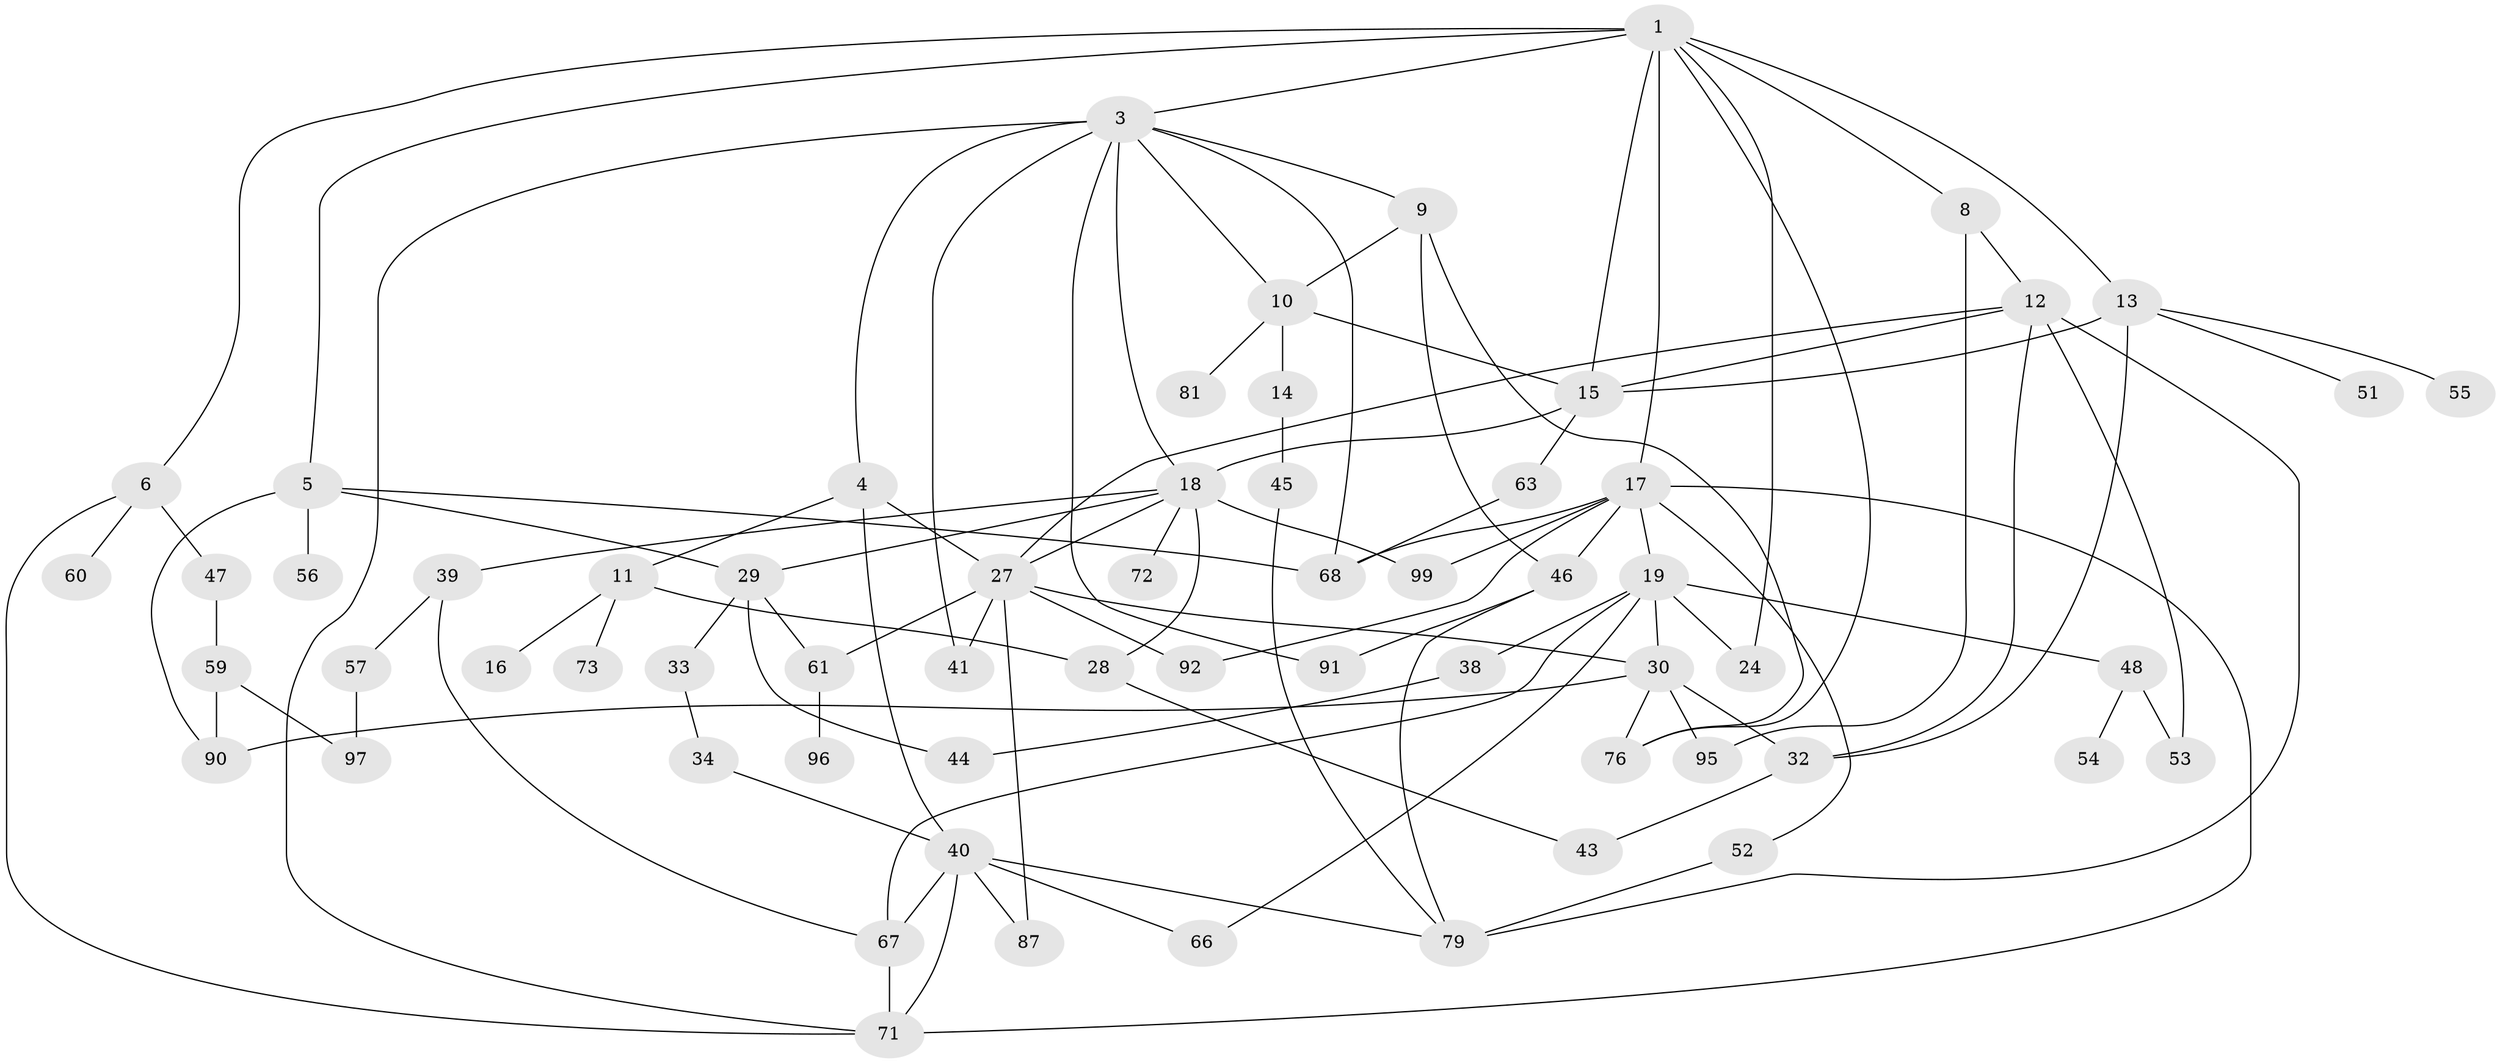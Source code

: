 // original degree distribution, {7: 0.02, 4: 0.13, 6: 0.05, 3: 0.2, 2: 0.32, 5: 0.1, 1: 0.18}
// Generated by graph-tools (version 1.1) at 2025/41/03/06/25 10:41:28]
// undirected, 63 vertices, 106 edges
graph export_dot {
graph [start="1"]
  node [color=gray90,style=filled];
  1 [super="+2"];
  3 [super="+37"];
  4 [super="+7"];
  5 [super="+20"];
  6 [super="+36"];
  8 [super="+35"];
  9 [super="+25"];
  10 [super="+64"];
  11 [super="+62"];
  12 [super="+93"];
  13 [super="+42"];
  14 [super="+22"];
  15 [super="+50"];
  16 [super="+58"];
  17 [super="+23"];
  18 [super="+21"];
  19 [super="+26"];
  24;
  27 [super="+70"];
  28 [super="+80"];
  29 [super="+100"];
  30 [super="+31"];
  32 [super="+98"];
  33 [super="+65"];
  34;
  38;
  39 [super="+83"];
  40 [super="+85"];
  41;
  43;
  44;
  45 [super="+84"];
  46 [super="+49"];
  47;
  48;
  51;
  52;
  53 [super="+78"];
  54 [super="+88"];
  55;
  56;
  57 [super="+75"];
  59 [super="+86"];
  60;
  61 [super="+69"];
  63;
  66 [super="+74"];
  67 [super="+77"];
  68 [super="+94"];
  71;
  72;
  73;
  76 [super="+89"];
  79 [super="+82"];
  81;
  87;
  90;
  91;
  92;
  95;
  96;
  97;
  99;
  1 -- 5;
  1 -- 8;
  1 -- 13;
  1 -- 15;
  1 -- 17;
  1 -- 24;
  1 -- 3;
  1 -- 76;
  1 -- 6;
  3 -- 4;
  3 -- 9;
  3 -- 10;
  3 -- 91;
  3 -- 71;
  3 -- 41;
  3 -- 18;
  3 -- 68;
  4 -- 40;
  4 -- 27;
  4 -- 11;
  5 -- 56;
  5 -- 90;
  5 -- 29;
  5 -- 68;
  6 -- 47;
  6 -- 60;
  6 -- 71;
  8 -- 12;
  8 -- 95;
  9 -- 46;
  9 -- 10;
  9 -- 76;
  10 -- 14;
  10 -- 81;
  10 -- 15;
  11 -- 16;
  11 -- 73;
  11 -- 28;
  12 -- 27;
  12 -- 32;
  12 -- 79;
  12 -- 15;
  12 -- 53;
  13 -- 51;
  13 -- 32;
  13 -- 15;
  13 -- 55;
  14 -- 45 [weight=2];
  15 -- 18;
  15 -- 63;
  17 -- 19;
  17 -- 52;
  17 -- 92;
  17 -- 99;
  17 -- 68;
  17 -- 71;
  17 -- 46;
  18 -- 28;
  18 -- 39;
  18 -- 99;
  18 -- 72;
  18 -- 27;
  18 -- 29;
  19 -- 30;
  19 -- 48;
  19 -- 24;
  19 -- 67;
  19 -- 66;
  19 -- 38;
  27 -- 41;
  27 -- 87;
  27 -- 30;
  27 -- 92;
  27 -- 61;
  28 -- 43;
  29 -- 33;
  29 -- 44;
  29 -- 61;
  30 -- 90;
  30 -- 95;
  30 -- 32;
  30 -- 76;
  32 -- 43;
  33 -- 34;
  34 -- 40;
  38 -- 44;
  39 -- 57;
  39 -- 67;
  40 -- 67;
  40 -- 87;
  40 -- 71;
  40 -- 79;
  40 -- 66;
  45 -- 79;
  46 -- 91;
  46 -- 79;
  47 -- 59;
  48 -- 53;
  48 -- 54;
  52 -- 79;
  57 -- 97;
  59 -- 97;
  59 -- 90;
  61 -- 96;
  63 -- 68;
  67 -- 71;
}
